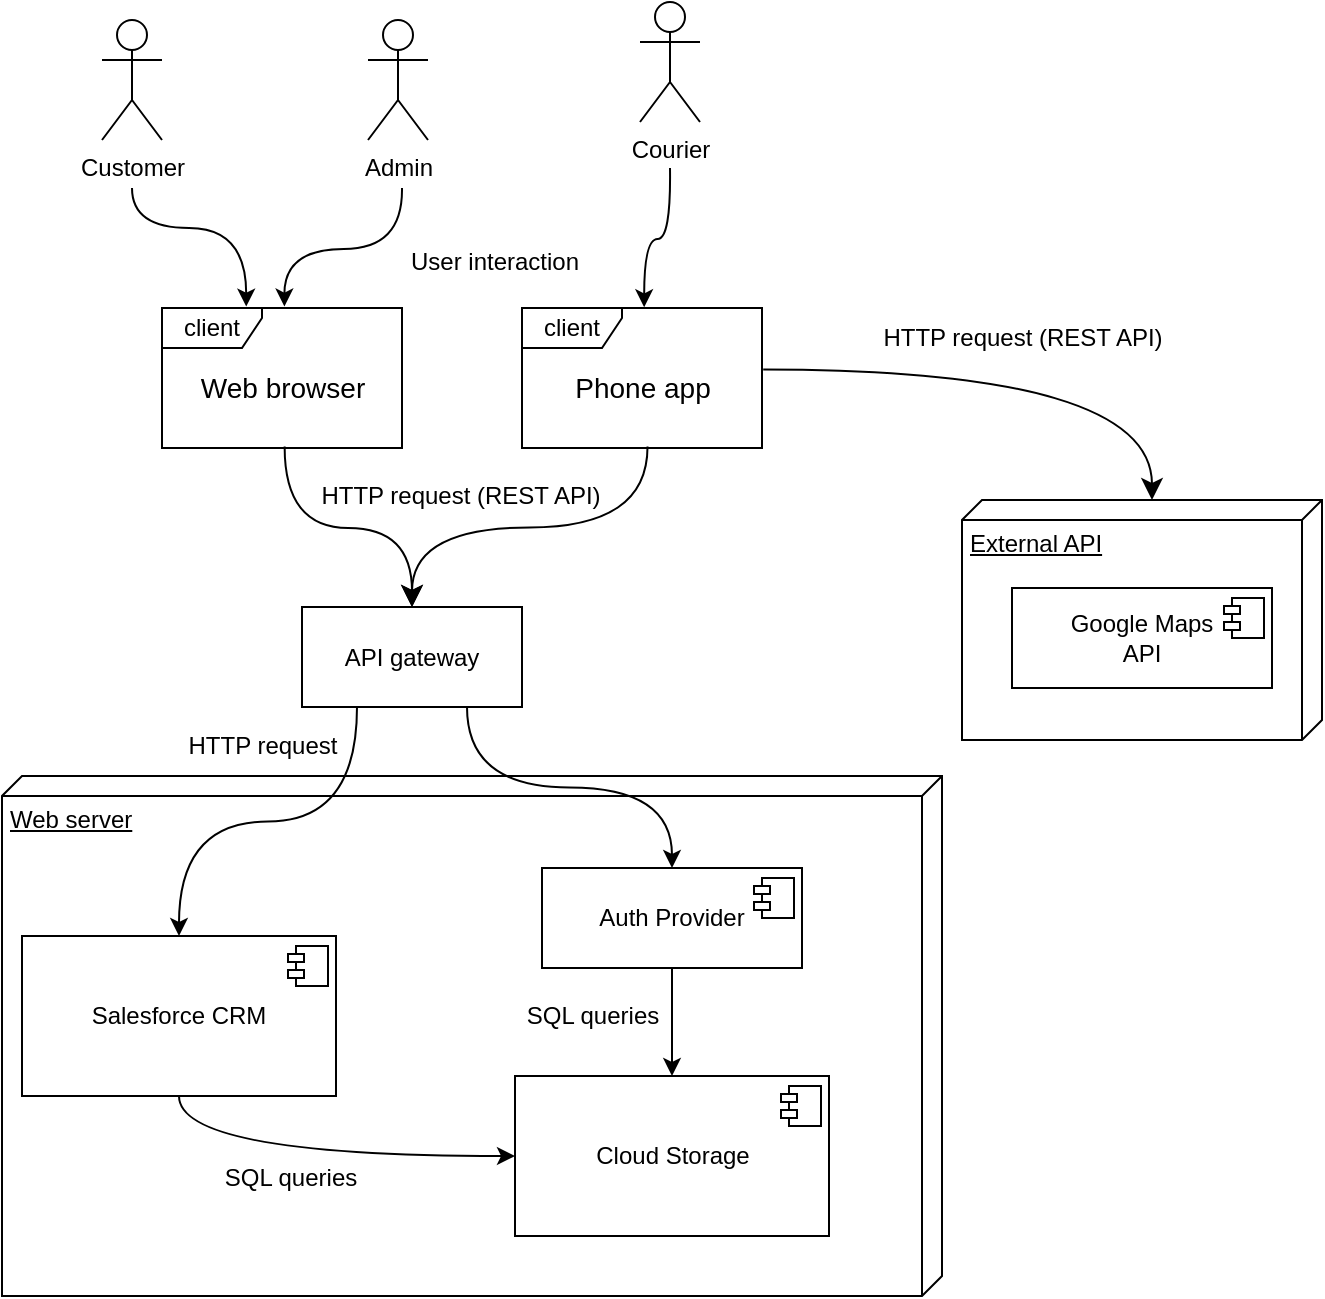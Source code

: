 <mxfile version="24.8.3">
  <diagram name="Page-1" id="Lbu9nHjpC7jIh7GUcYGa">
    <mxGraphModel dx="1020" dy="1747" grid="1" gridSize="10" guides="1" tooltips="1" connect="1" arrows="1" fold="1" page="1" pageScale="1" pageWidth="827" pageHeight="1169" math="0" shadow="0">
      <root>
        <mxCell id="0" />
        <mxCell id="1" parent="0" />
        <mxCell id="k9PZlW4T3JU4_qdm73En-1" value="Web server" style="verticalAlign=top;align=left;spacingTop=8;spacingLeft=2;spacingRight=12;shape=cube;size=10;direction=south;fontStyle=4;html=1;whiteSpace=wrap;" vertex="1" parent="1">
          <mxGeometry x="80" y="644" width="470" height="260" as="geometry" />
        </mxCell>
        <mxCell id="k9PZlW4T3JU4_qdm73En-2" value="Customer" style="shape=umlActor;verticalLabelPosition=bottom;verticalAlign=top;html=1;" vertex="1" parent="1">
          <mxGeometry x="130" y="266" width="30" height="60" as="geometry" />
        </mxCell>
        <mxCell id="k9PZlW4T3JU4_qdm73En-4" value="Admin" style="shape=umlActor;verticalLabelPosition=bottom;verticalAlign=top;html=1;" vertex="1" parent="1">
          <mxGeometry x="263" y="266" width="30" height="60" as="geometry" />
        </mxCell>
        <mxCell id="k9PZlW4T3JU4_qdm73En-22" value="" style="edgeStyle=orthogonalEdgeStyle;rounded=0;orthogonalLoop=1;jettySize=auto;html=1;entryX=0.509;entryY=-0.005;entryDx=0;entryDy=0;entryPerimeter=0;curved=1;" edge="1" parent="1" target="k9PZlW4T3JU4_qdm73En-16">
          <mxGeometry relative="1" as="geometry">
            <mxPoint x="414" y="340" as="sourcePoint" />
          </mxGeometry>
        </mxCell>
        <mxCell id="k9PZlW4T3JU4_qdm73En-7" value="&lt;span style=&quot;font-weight: normal;&quot;&gt;Courier&lt;/span&gt;" style="shape=umlActor;verticalLabelPosition=bottom;verticalAlign=top;html=1;fontStyle=1" vertex="1" parent="1">
          <mxGeometry x="399" y="257" width="30" height="60" as="geometry" />
        </mxCell>
        <mxCell id="k9PZlW4T3JU4_qdm73En-18" value="" style="group" vertex="1" connectable="0" parent="1">
          <mxGeometry x="160" y="410" width="120" height="70" as="geometry" />
        </mxCell>
        <mxCell id="k9PZlW4T3JU4_qdm73En-13" value="client" style="shape=umlFrame;whiteSpace=wrap;html=1;pointerEvents=0;width=50;height=20;" vertex="1" parent="k9PZlW4T3JU4_qdm73En-18">
          <mxGeometry width="120" height="70" as="geometry" />
        </mxCell>
        <mxCell id="k9PZlW4T3JU4_qdm73En-14" value="&lt;font style=&quot;font-size: 14px;&quot;&gt;Web browser&lt;/font&gt;" style="text;html=1;align=center;verticalAlign=middle;resizable=0;points=[];autosize=1;strokeColor=none;fillColor=none;" vertex="1" parent="k9PZlW4T3JU4_qdm73En-18">
          <mxGeometry x="5" y="25" width="110" height="30" as="geometry" />
        </mxCell>
        <mxCell id="k9PZlW4T3JU4_qdm73En-19" value="" style="group" vertex="1" connectable="0" parent="1">
          <mxGeometry x="340" y="410" width="120" height="70" as="geometry" />
        </mxCell>
        <mxCell id="k9PZlW4T3JU4_qdm73En-16" value="client" style="shape=umlFrame;whiteSpace=wrap;html=1;pointerEvents=0;width=50;height=20;" vertex="1" parent="k9PZlW4T3JU4_qdm73En-19">
          <mxGeometry width="120" height="70" as="geometry" />
        </mxCell>
        <mxCell id="k9PZlW4T3JU4_qdm73En-17" value="&lt;font style=&quot;font-size: 14px;&quot;&gt;Phone app&lt;/font&gt;" style="text;html=1;align=center;verticalAlign=middle;resizable=0;points=[];autosize=1;strokeColor=none;fillColor=none;" vertex="1" parent="k9PZlW4T3JU4_qdm73En-19">
          <mxGeometry x="15" y="25" width="90" height="30" as="geometry" />
        </mxCell>
        <mxCell id="k9PZlW4T3JU4_qdm73En-20" style="edgeStyle=orthogonalEdgeStyle;rounded=0;orthogonalLoop=1;jettySize=auto;html=1;entryX=0.51;entryY=-0.01;entryDx=0;entryDy=0;entryPerimeter=0;curved=1;" edge="1" parent="1" target="k9PZlW4T3JU4_qdm73En-13">
          <mxGeometry relative="1" as="geometry">
            <mxPoint x="280" y="350" as="sourcePoint" />
          </mxGeometry>
        </mxCell>
        <mxCell id="k9PZlW4T3JU4_qdm73En-21" style="edgeStyle=orthogonalEdgeStyle;rounded=0;orthogonalLoop=1;jettySize=auto;html=1;entryX=0.351;entryY=-0.01;entryDx=0;entryDy=0;entryPerimeter=0;curved=1;" edge="1" parent="1" target="k9PZlW4T3JU4_qdm73En-13">
          <mxGeometry relative="1" as="geometry">
            <mxPoint x="145" y="350" as="sourcePoint" />
            <Array as="points">
              <mxPoint x="145" y="370" />
              <mxPoint x="202" y="370" />
            </Array>
          </mxGeometry>
        </mxCell>
        <mxCell id="k9PZlW4T3JU4_qdm73En-47" style="edgeStyle=orthogonalEdgeStyle;rounded=0;orthogonalLoop=1;jettySize=auto;html=1;exitX=0.5;exitY=1;exitDx=0;exitDy=0;entryX=0.5;entryY=0;entryDx=0;entryDy=0;curved=1;" edge="1" parent="1" source="k9PZlW4T3JU4_qdm73En-23" target="k9PZlW4T3JU4_qdm73En-44">
          <mxGeometry relative="1" as="geometry" />
        </mxCell>
        <mxCell id="k9PZlW4T3JU4_qdm73En-23" value="Auth Provider" style="html=1;dropTarget=0;whiteSpace=wrap;" vertex="1" parent="1">
          <mxGeometry x="350" y="690" width="130" height="50" as="geometry" />
        </mxCell>
        <mxCell id="k9PZlW4T3JU4_qdm73En-24" value="" style="shape=module;jettyWidth=8;jettyHeight=4;" vertex="1" parent="k9PZlW4T3JU4_qdm73En-23">
          <mxGeometry x="1" width="20" height="20" relative="1" as="geometry">
            <mxPoint x="-24" y="5" as="offset" />
          </mxGeometry>
        </mxCell>
        <mxCell id="k9PZlW4T3JU4_qdm73En-31" style="edgeStyle=orthogonalEdgeStyle;rounded=0;orthogonalLoop=1;jettySize=auto;html=1;exitX=0.25;exitY=1;exitDx=0;exitDy=0;entryX=0.5;entryY=0;entryDx=0;entryDy=0;curved=1;" edge="1" parent="1" source="k9PZlW4T3JU4_qdm73En-25" target="k9PZlW4T3JU4_qdm73En-29">
          <mxGeometry relative="1" as="geometry" />
        </mxCell>
        <mxCell id="k9PZlW4T3JU4_qdm73En-32" style="edgeStyle=orthogonalEdgeStyle;rounded=0;orthogonalLoop=1;jettySize=auto;html=1;exitX=0.75;exitY=1;exitDx=0;exitDy=0;entryX=0.5;entryY=0;entryDx=0;entryDy=0;curved=1;" edge="1" parent="1" source="k9PZlW4T3JU4_qdm73En-25" target="k9PZlW4T3JU4_qdm73En-23">
          <mxGeometry relative="1" as="geometry" />
        </mxCell>
        <mxCell id="k9PZlW4T3JU4_qdm73En-25" value="API gateway" style="html=1;whiteSpace=wrap;" vertex="1" parent="1">
          <mxGeometry x="230" y="559.5" width="110" height="50" as="geometry" />
        </mxCell>
        <mxCell id="k9PZlW4T3JU4_qdm73En-46" style="edgeStyle=orthogonalEdgeStyle;rounded=0;orthogonalLoop=1;jettySize=auto;html=1;exitX=0.5;exitY=1;exitDx=0;exitDy=0;entryX=0;entryY=0.5;entryDx=0;entryDy=0;curved=1;" edge="1" parent="1" source="k9PZlW4T3JU4_qdm73En-29" target="k9PZlW4T3JU4_qdm73En-44">
          <mxGeometry relative="1" as="geometry" />
        </mxCell>
        <mxCell id="k9PZlW4T3JU4_qdm73En-29" value="Salesforce CRM" style="html=1;dropTarget=0;whiteSpace=wrap;" vertex="1" parent="1">
          <mxGeometry x="90" y="724" width="157" height="80" as="geometry" />
        </mxCell>
        <mxCell id="k9PZlW4T3JU4_qdm73En-30" value="" style="shape=module;jettyWidth=8;jettyHeight=4;" vertex="1" parent="k9PZlW4T3JU4_qdm73En-29">
          <mxGeometry x="1" width="20" height="20" relative="1" as="geometry">
            <mxPoint x="-24" y="5" as="offset" />
          </mxGeometry>
        </mxCell>
        <mxCell id="k9PZlW4T3JU4_qdm73En-44" value="Cloud Storage" style="html=1;dropTarget=0;whiteSpace=wrap;" vertex="1" parent="1">
          <mxGeometry x="336.5" y="794" width="157" height="80" as="geometry" />
        </mxCell>
        <mxCell id="k9PZlW4T3JU4_qdm73En-45" value="" style="shape=module;jettyWidth=8;jettyHeight=4;" vertex="1" parent="k9PZlW4T3JU4_qdm73En-44">
          <mxGeometry x="1" width="20" height="20" relative="1" as="geometry">
            <mxPoint x="-24" y="5" as="offset" />
          </mxGeometry>
        </mxCell>
        <mxCell id="k9PZlW4T3JU4_qdm73En-48" value="External API" style="verticalAlign=top;align=left;spacingTop=8;spacingLeft=2;spacingRight=12;shape=cube;size=10;direction=south;fontStyle=4;html=1;whiteSpace=wrap;" vertex="1" parent="1">
          <mxGeometry x="560" y="506" width="180" height="120" as="geometry" />
        </mxCell>
        <mxCell id="k9PZlW4T3JU4_qdm73En-50" value="Google Maps&lt;div&gt;API&lt;/div&gt;" style="html=1;dropTarget=0;whiteSpace=wrap;" vertex="1" parent="1">
          <mxGeometry x="585" y="550" width="130" height="50" as="geometry" />
        </mxCell>
        <mxCell id="k9PZlW4T3JU4_qdm73En-51" value="" style="shape=module;jettyWidth=8;jettyHeight=4;" vertex="1" parent="k9PZlW4T3JU4_qdm73En-50">
          <mxGeometry x="1" width="20" height="20" relative="1" as="geometry">
            <mxPoint x="-24" y="5" as="offset" />
          </mxGeometry>
        </mxCell>
        <mxCell id="k9PZlW4T3JU4_qdm73En-54" value="" style="edgeStyle=orthogonalEdgeStyle;elbow=horizontal;endArrow=classic;html=1;curved=1;rounded=0;endSize=8;startSize=8;entryX=0;entryY=0;entryDx=0;entryDy=85;entryPerimeter=0;exitX=1.005;exitY=0.439;exitDx=0;exitDy=0;exitPerimeter=0;" edge="1" parent="1" source="k9PZlW4T3JU4_qdm73En-16" target="k9PZlW4T3JU4_qdm73En-48">
          <mxGeometry width="50" height="50" relative="1" as="geometry">
            <mxPoint x="510" y="650" as="sourcePoint" />
            <mxPoint x="560" y="600" as="targetPoint" />
          </mxGeometry>
        </mxCell>
        <mxCell id="k9PZlW4T3JU4_qdm73En-55" value="" style="edgeStyle=orthogonalEdgeStyle;elbow=horizontal;endArrow=classic;html=1;curved=1;rounded=0;endSize=8;startSize=8;entryX=0.5;entryY=0;entryDx=0;entryDy=0;exitX=0.523;exitY=0.99;exitDx=0;exitDy=0;exitPerimeter=0;" edge="1" parent="1" source="k9PZlW4T3JU4_qdm73En-16" target="k9PZlW4T3JU4_qdm73En-25">
          <mxGeometry width="50" height="50" relative="1" as="geometry">
            <mxPoint x="370" y="680" as="sourcePoint" />
            <mxPoint x="420" y="630" as="targetPoint" />
          </mxGeometry>
        </mxCell>
        <mxCell id="k9PZlW4T3JU4_qdm73En-56" value="" style="edgeStyle=orthogonalEdgeStyle;elbow=horizontal;endArrow=classic;html=1;curved=1;rounded=0;endSize=8;startSize=8;entryX=0.5;entryY=0;entryDx=0;entryDy=0;exitX=0.511;exitY=0.99;exitDx=0;exitDy=0;exitPerimeter=0;" edge="1" parent="1" source="k9PZlW4T3JU4_qdm73En-13" target="k9PZlW4T3JU4_qdm73En-25">
          <mxGeometry width="50" height="50" relative="1" as="geometry">
            <mxPoint x="228.68" y="460" as="sourcePoint" />
            <mxPoint x="293" y="548.6" as="targetPoint" />
            <Array as="points">
              <mxPoint x="221" y="520" />
              <mxPoint x="285" y="520" />
            </Array>
          </mxGeometry>
        </mxCell>
        <mxCell id="k9PZlW4T3JU4_qdm73En-58" value="User interaction" style="text;html=1;align=center;verticalAlign=middle;resizable=0;points=[];autosize=1;strokeColor=none;fillColor=none;" vertex="1" parent="1">
          <mxGeometry x="271" y="372" width="110" height="30" as="geometry" />
        </mxCell>
        <mxCell id="k9PZlW4T3JU4_qdm73En-59" value="HTTP request (REST API)" style="text;html=1;align=center;verticalAlign=middle;resizable=0;points=[];autosize=1;strokeColor=none;fillColor=none;" vertex="1" parent="1">
          <mxGeometry x="229" y="489" width="160" height="30" as="geometry" />
        </mxCell>
        <mxCell id="k9PZlW4T3JU4_qdm73En-60" value="HTTP request" style="text;html=1;align=center;verticalAlign=middle;resizable=0;points=[];autosize=1;strokeColor=none;fillColor=none;" vertex="1" parent="1">
          <mxGeometry x="160" y="614" width="100" height="30" as="geometry" />
        </mxCell>
        <mxCell id="k9PZlW4T3JU4_qdm73En-61" value="SQL queries" style="text;html=1;align=center;verticalAlign=middle;whiteSpace=wrap;rounded=0;" vertex="1" parent="1">
          <mxGeometry x="340" y="749" width="71" height="30" as="geometry" />
        </mxCell>
        <mxCell id="k9PZlW4T3JU4_qdm73En-62" value="SQL queries" style="text;html=1;align=center;verticalAlign=middle;whiteSpace=wrap;rounded=0;" vertex="1" parent="1">
          <mxGeometry x="189" y="830" width="71" height="30" as="geometry" />
        </mxCell>
        <mxCell id="k9PZlW4T3JU4_qdm73En-63" value="HTTP request (REST API)" style="text;html=1;align=center;verticalAlign=middle;resizable=0;points=[];autosize=1;strokeColor=none;fillColor=none;" vertex="1" parent="1">
          <mxGeometry x="510" y="410" width="160" height="30" as="geometry" />
        </mxCell>
      </root>
    </mxGraphModel>
  </diagram>
</mxfile>
